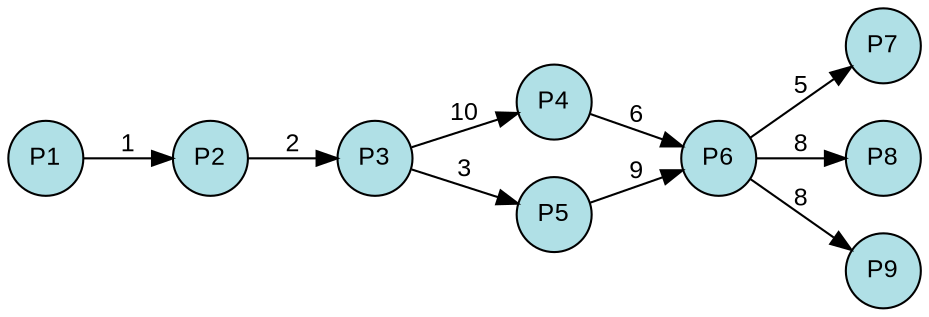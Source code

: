 digraph {
  splines=true;
node [margin=0 fontname=arial fontcolor=black fontsize=12 shape=circle width=0.5 fixedsize=true style=filled fillcolor=powderblue]
  1 [label="P1"]
  2 [label="P2"]
  3 [label="P3"]
  4 [label="P4"]
  5 [label="P5"]
  6 [label="P6"]
  7 [label="P7"]
  8 [label="P8"]
  9 [label="P9"]
rankdir=LR
edge [margin=0 fontname=arial fontcolor=black fontsize=12]
	1 -> 2 [label="1"]
	2 -> 3 [label="2"]
	3 -> 4 [label="10"]
	3 -> 5 [label="3"]
	4 -> 6 [label="6"]
	5 -> 6 [label="9"]
	6 -> 7 [label="5"]
	6 -> 8 [label="8"]
	6 -> 9 [label="8"]
	{rank=same  1 }
	{rank=same  2 }
	{rank=same  3 }
	{rank=same  4, 5 }
	{rank=same  6 }
	{rank=same  7, 8, 9 }
} 
